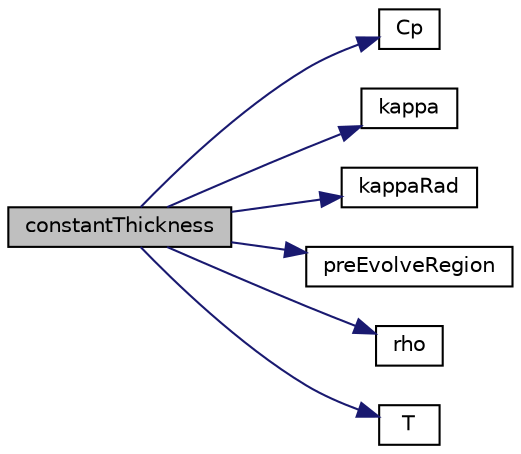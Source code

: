 digraph "constantThickness"
{
  bgcolor="transparent";
  edge [fontname="Helvetica",fontsize="10",labelfontname="Helvetica",labelfontsize="10"];
  node [fontname="Helvetica",fontsize="10",shape=record];
  rankdir="LR";
  Node1 [label="constantThickness",height=0.2,width=0.4,color="black", fillcolor="grey75", style="filled", fontcolor="black"];
  Node1 -> Node2 [color="midnightblue",fontsize="10",style="solid",fontname="Helvetica"];
  Node2 [label="Cp",height=0.2,width=0.4,color="black",URL="$a02671.html#ae13fa795af48322b1c739e2d8e3cac2a",tooltip="Return specific heat capacity [J/kg/K]. "];
  Node1 -> Node3 [color="midnightblue",fontsize="10",style="solid",fontname="Helvetica"];
  Node3 [label="kappa",height=0.2,width=0.4,color="black",URL="$a02671.html#a585266545e2b95e6d6c6d939b066588a",tooltip="Return the region thermal conductivity [W/m/k]. "];
  Node1 -> Node4 [color="midnightblue",fontsize="10",style="solid",fontname="Helvetica"];
  Node4 [label="kappaRad",height=0.2,width=0.4,color="black",URL="$a02671.html#a4b3eb8dd3e94e0a2cc27e1ee53d250cc",tooltip="Return the region absorptivity [1/m]. "];
  Node1 -> Node5 [color="midnightblue",fontsize="10",style="solid",fontname="Helvetica"];
  Node5 [label="preEvolveRegion",height=0.2,width=0.4,color="black",URL="$a02671.html#a97f68fddfa332c08747b539aa08b04f0",tooltip="Pre-evolve region. "];
  Node1 -> Node6 [color="midnightblue",fontsize="10",style="solid",fontname="Helvetica"];
  Node6 [label="rho",height=0.2,width=0.4,color="black",URL="$a02671.html#a588d18200c9cf5a24b176c19a861f657",tooltip="Return density [kg/m3]. "];
  Node1 -> Node7 [color="midnightblue",fontsize="10",style="solid",fontname="Helvetica"];
  Node7 [label="T",height=0.2,width=0.4,color="black",URL="$a02671.html#af74cecf9e579a37a4d84f8b5f8203756",tooltip="Return const temperature [K]. "];
}
